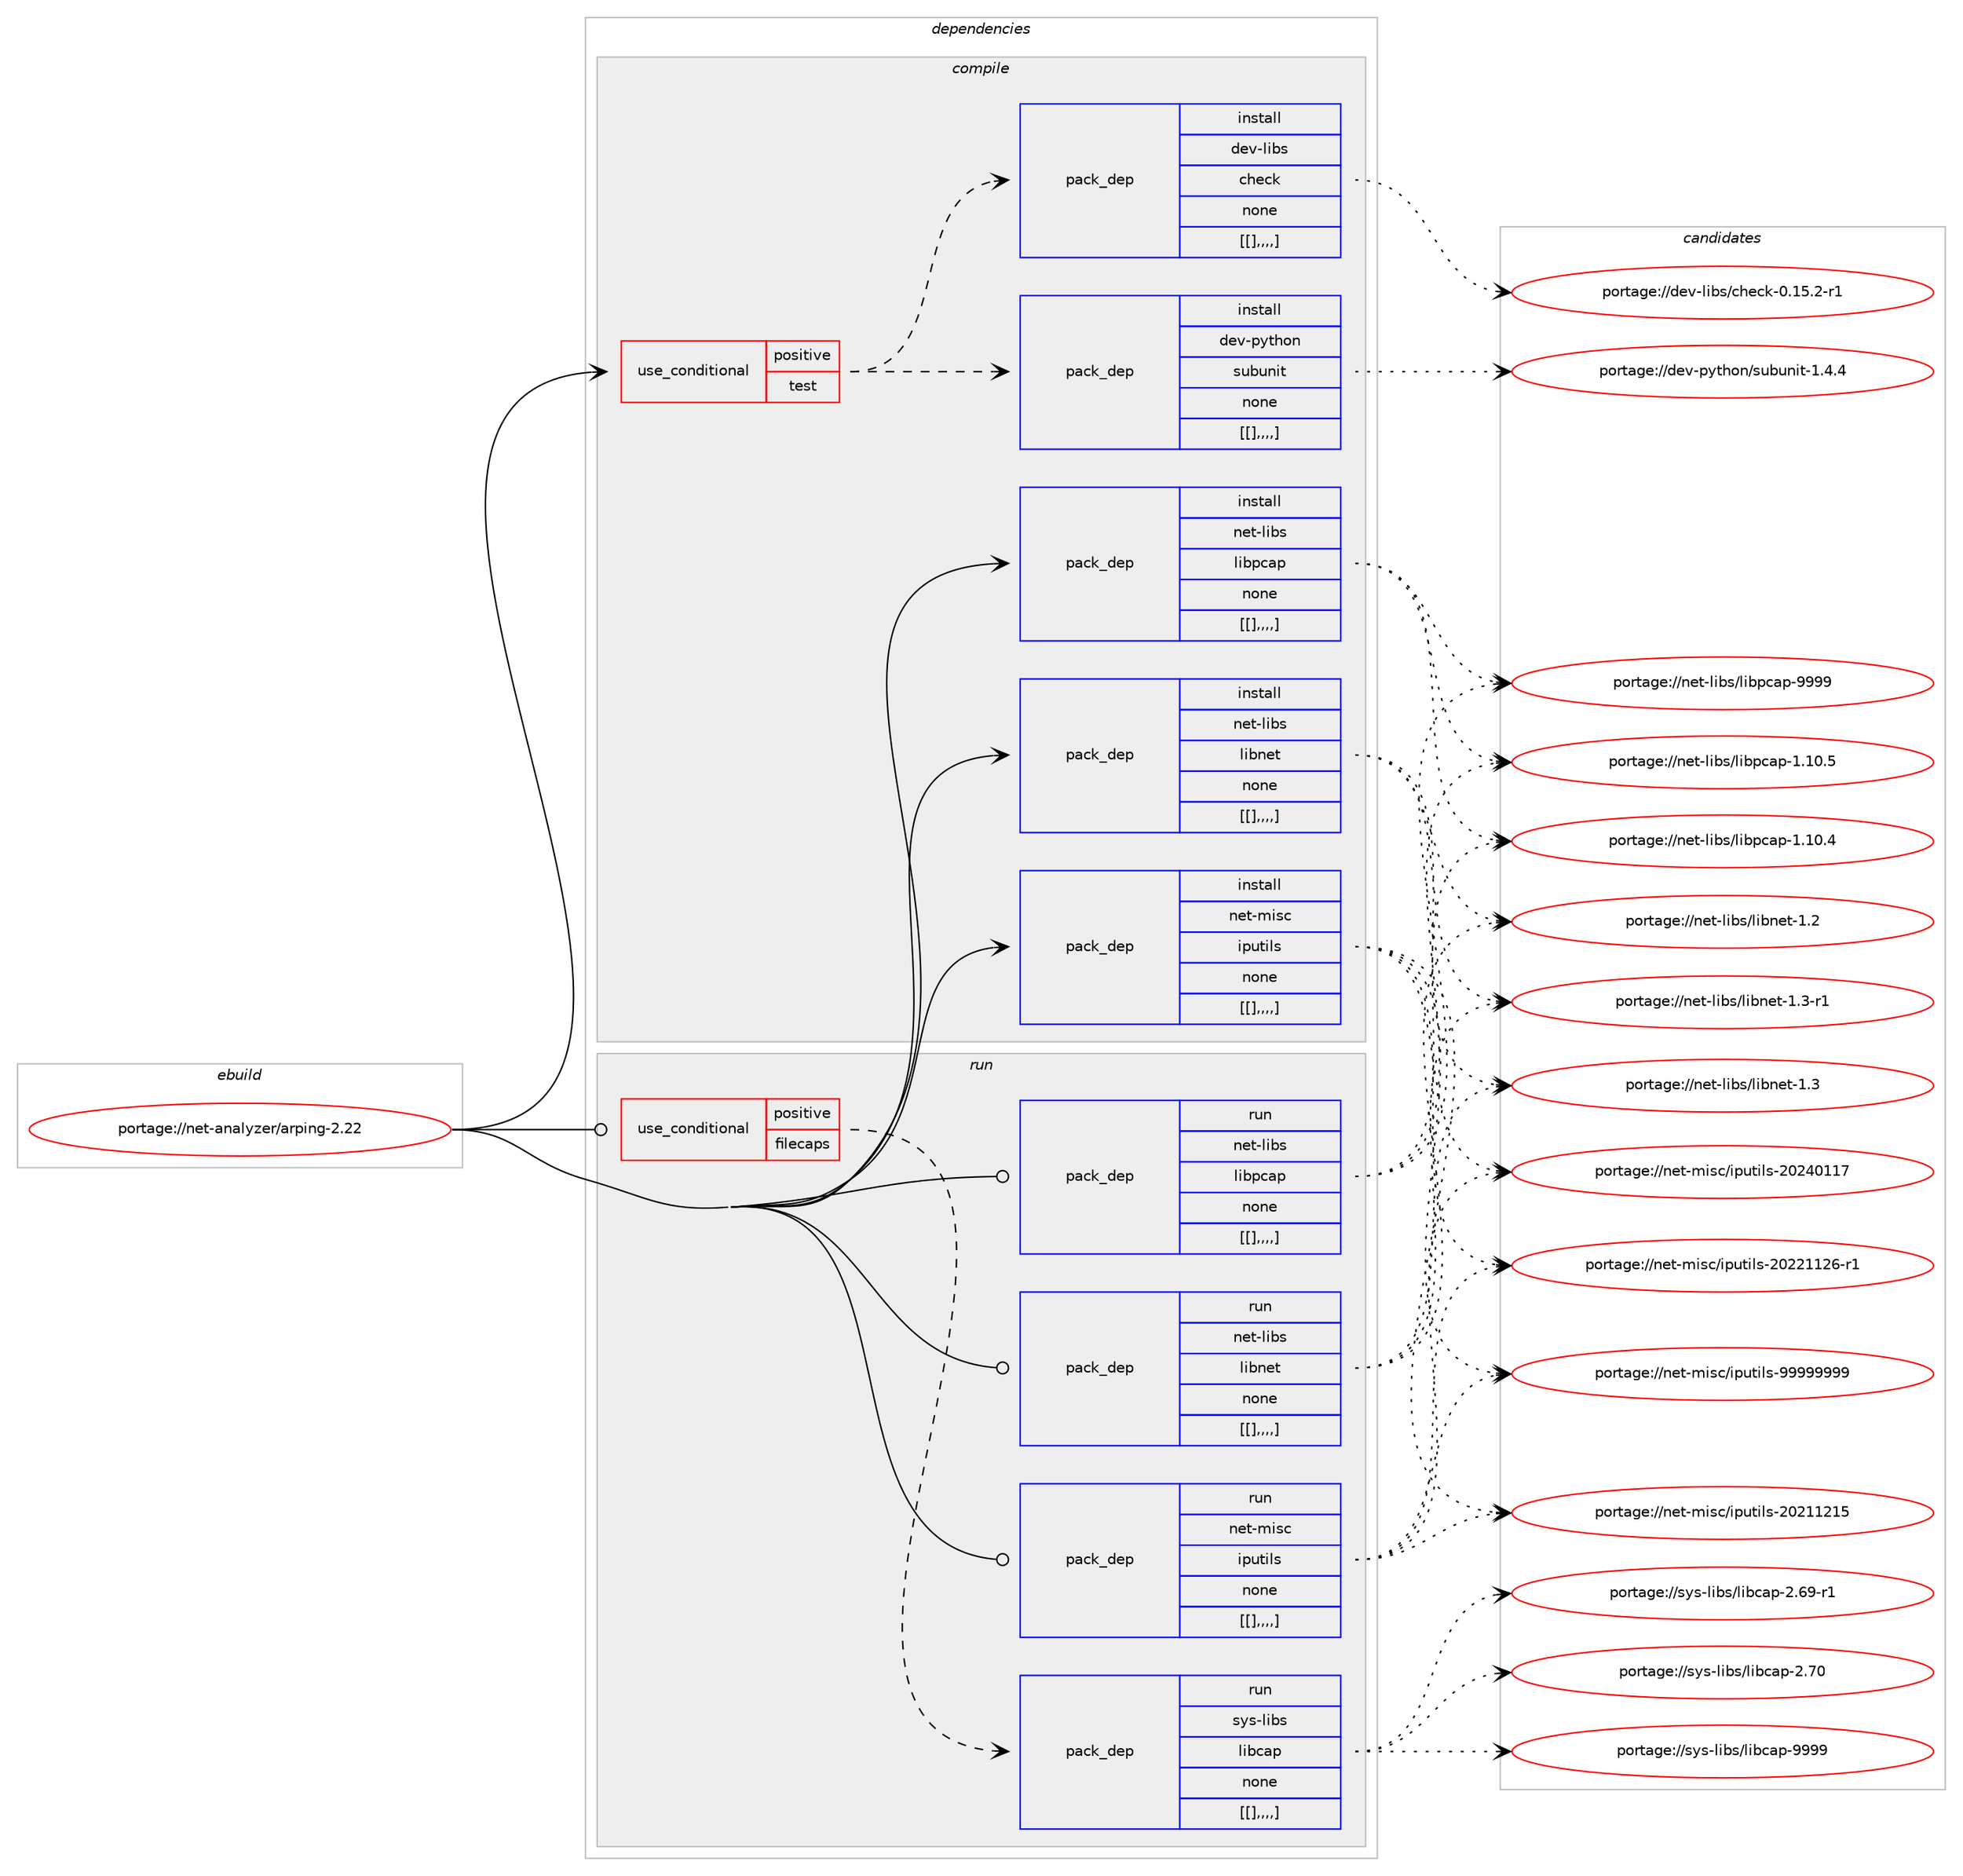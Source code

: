 digraph prolog {

# *************
# Graph options
# *************

newrank=true;
concentrate=true;
compound=true;
graph [rankdir=LR,fontname=Helvetica,fontsize=10,ranksep=1.5];#, ranksep=2.5, nodesep=0.2];
edge  [arrowhead=vee];
node  [fontname=Helvetica,fontsize=10];

# **********
# The ebuild
# **********

subgraph cluster_leftcol {
color=gray;
label=<<i>ebuild</i>>;
id [label="portage://net-analyzer/arping-2.22", color=red, width=4, href="../net-analyzer/arping-2.22.svg"];
}

# ****************
# The dependencies
# ****************

subgraph cluster_midcol {
color=gray;
label=<<i>dependencies</i>>;
subgraph cluster_compile {
fillcolor="#eeeeee";
style=filled;
label=<<i>compile</i>>;
subgraph cond91239 {
dependency354919 [label=<<TABLE BORDER="0" CELLBORDER="1" CELLSPACING="0" CELLPADDING="4"><TR><TD ROWSPAN="3" CELLPADDING="10">use_conditional</TD></TR><TR><TD>positive</TD></TR><TR><TD>test</TD></TR></TABLE>>, shape=none, color=red];
subgraph pack260974 {
dependency354920 [label=<<TABLE BORDER="0" CELLBORDER="1" CELLSPACING="0" CELLPADDING="4" WIDTH="220"><TR><TD ROWSPAN="6" CELLPADDING="30">pack_dep</TD></TR><TR><TD WIDTH="110">install</TD></TR><TR><TD>dev-libs</TD></TR><TR><TD>check</TD></TR><TR><TD>none</TD></TR><TR><TD>[[],,,,]</TD></TR></TABLE>>, shape=none, color=blue];
}
dependency354919:e -> dependency354920:w [weight=20,style="dashed",arrowhead="vee"];
subgraph pack260975 {
dependency354921 [label=<<TABLE BORDER="0" CELLBORDER="1" CELLSPACING="0" CELLPADDING="4" WIDTH="220"><TR><TD ROWSPAN="6" CELLPADDING="30">pack_dep</TD></TR><TR><TD WIDTH="110">install</TD></TR><TR><TD>dev-python</TD></TR><TR><TD>subunit</TD></TR><TR><TD>none</TD></TR><TR><TD>[[],,,,]</TD></TR></TABLE>>, shape=none, color=blue];
}
dependency354919:e -> dependency354921:w [weight=20,style="dashed",arrowhead="vee"];
}
id:e -> dependency354919:w [weight=20,style="solid",arrowhead="vee"];
subgraph pack260976 {
dependency354922 [label=<<TABLE BORDER="0" CELLBORDER="1" CELLSPACING="0" CELLPADDING="4" WIDTH="220"><TR><TD ROWSPAN="6" CELLPADDING="30">pack_dep</TD></TR><TR><TD WIDTH="110">install</TD></TR><TR><TD>net-libs</TD></TR><TR><TD>libnet</TD></TR><TR><TD>none</TD></TR><TR><TD>[[],,,,]</TD></TR></TABLE>>, shape=none, color=blue];
}
id:e -> dependency354922:w [weight=20,style="solid",arrowhead="vee"];
subgraph pack260977 {
dependency354923 [label=<<TABLE BORDER="0" CELLBORDER="1" CELLSPACING="0" CELLPADDING="4" WIDTH="220"><TR><TD ROWSPAN="6" CELLPADDING="30">pack_dep</TD></TR><TR><TD WIDTH="110">install</TD></TR><TR><TD>net-libs</TD></TR><TR><TD>libpcap</TD></TR><TR><TD>none</TD></TR><TR><TD>[[],,,,]</TD></TR></TABLE>>, shape=none, color=blue];
}
id:e -> dependency354923:w [weight=20,style="solid",arrowhead="vee"];
subgraph pack260978 {
dependency354924 [label=<<TABLE BORDER="0" CELLBORDER="1" CELLSPACING="0" CELLPADDING="4" WIDTH="220"><TR><TD ROWSPAN="6" CELLPADDING="30">pack_dep</TD></TR><TR><TD WIDTH="110">install</TD></TR><TR><TD>net-misc</TD></TR><TR><TD>iputils</TD></TR><TR><TD>none</TD></TR><TR><TD>[[],,,,]</TD></TR></TABLE>>, shape=none, color=blue];
}
id:e -> dependency354924:w [weight=20,style="solid",arrowhead="vee"];
}
subgraph cluster_compileandrun {
fillcolor="#eeeeee";
style=filled;
label=<<i>compile and run</i>>;
}
subgraph cluster_run {
fillcolor="#eeeeee";
style=filled;
label=<<i>run</i>>;
subgraph cond91240 {
dependency354925 [label=<<TABLE BORDER="0" CELLBORDER="1" CELLSPACING="0" CELLPADDING="4"><TR><TD ROWSPAN="3" CELLPADDING="10">use_conditional</TD></TR><TR><TD>positive</TD></TR><TR><TD>filecaps</TD></TR></TABLE>>, shape=none, color=red];
subgraph pack260979 {
dependency354926 [label=<<TABLE BORDER="0" CELLBORDER="1" CELLSPACING="0" CELLPADDING="4" WIDTH="220"><TR><TD ROWSPAN="6" CELLPADDING="30">pack_dep</TD></TR><TR><TD WIDTH="110">run</TD></TR><TR><TD>sys-libs</TD></TR><TR><TD>libcap</TD></TR><TR><TD>none</TD></TR><TR><TD>[[],,,,]</TD></TR></TABLE>>, shape=none, color=blue];
}
dependency354925:e -> dependency354926:w [weight=20,style="dashed",arrowhead="vee"];
}
id:e -> dependency354925:w [weight=20,style="solid",arrowhead="odot"];
subgraph pack260980 {
dependency354927 [label=<<TABLE BORDER="0" CELLBORDER="1" CELLSPACING="0" CELLPADDING="4" WIDTH="220"><TR><TD ROWSPAN="6" CELLPADDING="30">pack_dep</TD></TR><TR><TD WIDTH="110">run</TD></TR><TR><TD>net-libs</TD></TR><TR><TD>libnet</TD></TR><TR><TD>none</TD></TR><TR><TD>[[],,,,]</TD></TR></TABLE>>, shape=none, color=blue];
}
id:e -> dependency354927:w [weight=20,style="solid",arrowhead="odot"];
subgraph pack260981 {
dependency354928 [label=<<TABLE BORDER="0" CELLBORDER="1" CELLSPACING="0" CELLPADDING="4" WIDTH="220"><TR><TD ROWSPAN="6" CELLPADDING="30">pack_dep</TD></TR><TR><TD WIDTH="110">run</TD></TR><TR><TD>net-libs</TD></TR><TR><TD>libpcap</TD></TR><TR><TD>none</TD></TR><TR><TD>[[],,,,]</TD></TR></TABLE>>, shape=none, color=blue];
}
id:e -> dependency354928:w [weight=20,style="solid",arrowhead="odot"];
subgraph pack260982 {
dependency354929 [label=<<TABLE BORDER="0" CELLBORDER="1" CELLSPACING="0" CELLPADDING="4" WIDTH="220"><TR><TD ROWSPAN="6" CELLPADDING="30">pack_dep</TD></TR><TR><TD WIDTH="110">run</TD></TR><TR><TD>net-misc</TD></TR><TR><TD>iputils</TD></TR><TR><TD>none</TD></TR><TR><TD>[[],,,,]</TD></TR></TABLE>>, shape=none, color=blue];
}
id:e -> dependency354929:w [weight=20,style="solid",arrowhead="odot"];
}
}

# **************
# The candidates
# **************

subgraph cluster_choices {
rank=same;
color=gray;
label=<<i>candidates</i>>;

subgraph choice260974 {
color=black;
nodesep=1;
choice1001011184510810598115479910410199107454846495346504511449 [label="portage://dev-libs/check-0.15.2-r1", color=red, width=4,href="../dev-libs/check-0.15.2-r1.svg"];
dependency354920:e -> choice1001011184510810598115479910410199107454846495346504511449:w [style=dotted,weight="100"];
}
subgraph choice260975 {
color=black;
nodesep=1;
choice100101118451121211161041111104711511798117110105116454946524652 [label="portage://dev-python/subunit-1.4.4", color=red, width=4,href="../dev-python/subunit-1.4.4.svg"];
dependency354921:e -> choice100101118451121211161041111104711511798117110105116454946524652:w [style=dotted,weight="100"];
}
subgraph choice260976 {
color=black;
nodesep=1;
choice11010111645108105981154710810598110101116454946514511449 [label="portage://net-libs/libnet-1.3-r1", color=red, width=4,href="../net-libs/libnet-1.3-r1.svg"];
choice1101011164510810598115471081059811010111645494651 [label="portage://net-libs/libnet-1.3", color=red, width=4,href="../net-libs/libnet-1.3.svg"];
choice1101011164510810598115471081059811010111645494650 [label="portage://net-libs/libnet-1.2", color=red, width=4,href="../net-libs/libnet-1.2.svg"];
dependency354922:e -> choice11010111645108105981154710810598110101116454946514511449:w [style=dotted,weight="100"];
dependency354922:e -> choice1101011164510810598115471081059811010111645494651:w [style=dotted,weight="100"];
dependency354922:e -> choice1101011164510810598115471081059811010111645494650:w [style=dotted,weight="100"];
}
subgraph choice260977 {
color=black;
nodesep=1;
choice1101011164510810598115471081059811299971124557575757 [label="portage://net-libs/libpcap-9999", color=red, width=4,href="../net-libs/libpcap-9999.svg"];
choice11010111645108105981154710810598112999711245494649484653 [label="portage://net-libs/libpcap-1.10.5", color=red, width=4,href="../net-libs/libpcap-1.10.5.svg"];
choice11010111645108105981154710810598112999711245494649484652 [label="portage://net-libs/libpcap-1.10.4", color=red, width=4,href="../net-libs/libpcap-1.10.4.svg"];
dependency354923:e -> choice1101011164510810598115471081059811299971124557575757:w [style=dotted,weight="100"];
dependency354923:e -> choice11010111645108105981154710810598112999711245494649484653:w [style=dotted,weight="100"];
dependency354923:e -> choice11010111645108105981154710810598112999711245494649484652:w [style=dotted,weight="100"];
}
subgraph choice260978 {
color=black;
nodesep=1;
choice110101116451091051159947105112117116105108115455757575757575757 [label="portage://net-misc/iputils-99999999", color=red, width=4,href="../net-misc/iputils-99999999.svg"];
choice110101116451091051159947105112117116105108115455048505248494955 [label="portage://net-misc/iputils-20240117", color=red, width=4,href="../net-misc/iputils-20240117.svg"];
choice1101011164510910511599471051121171161051081154550485050494950544511449 [label="portage://net-misc/iputils-20221126-r1", color=red, width=4,href="../net-misc/iputils-20221126-r1.svg"];
choice110101116451091051159947105112117116105108115455048504949504953 [label="portage://net-misc/iputils-20211215", color=red, width=4,href="../net-misc/iputils-20211215.svg"];
dependency354924:e -> choice110101116451091051159947105112117116105108115455757575757575757:w [style=dotted,weight="100"];
dependency354924:e -> choice110101116451091051159947105112117116105108115455048505248494955:w [style=dotted,weight="100"];
dependency354924:e -> choice1101011164510910511599471051121171161051081154550485050494950544511449:w [style=dotted,weight="100"];
dependency354924:e -> choice110101116451091051159947105112117116105108115455048504949504953:w [style=dotted,weight="100"];
}
subgraph choice260979 {
color=black;
nodesep=1;
choice1151211154510810598115471081059899971124557575757 [label="portage://sys-libs/libcap-9999", color=red, width=4,href="../sys-libs/libcap-9999.svg"];
choice1151211154510810598115471081059899971124550465548 [label="portage://sys-libs/libcap-2.70", color=red, width=4,href="../sys-libs/libcap-2.70.svg"];
choice11512111545108105981154710810598999711245504654574511449 [label="portage://sys-libs/libcap-2.69-r1", color=red, width=4,href="../sys-libs/libcap-2.69-r1.svg"];
dependency354926:e -> choice1151211154510810598115471081059899971124557575757:w [style=dotted,weight="100"];
dependency354926:e -> choice1151211154510810598115471081059899971124550465548:w [style=dotted,weight="100"];
dependency354926:e -> choice11512111545108105981154710810598999711245504654574511449:w [style=dotted,weight="100"];
}
subgraph choice260980 {
color=black;
nodesep=1;
choice11010111645108105981154710810598110101116454946514511449 [label="portage://net-libs/libnet-1.3-r1", color=red, width=4,href="../net-libs/libnet-1.3-r1.svg"];
choice1101011164510810598115471081059811010111645494651 [label="portage://net-libs/libnet-1.3", color=red, width=4,href="../net-libs/libnet-1.3.svg"];
choice1101011164510810598115471081059811010111645494650 [label="portage://net-libs/libnet-1.2", color=red, width=4,href="../net-libs/libnet-1.2.svg"];
dependency354927:e -> choice11010111645108105981154710810598110101116454946514511449:w [style=dotted,weight="100"];
dependency354927:e -> choice1101011164510810598115471081059811010111645494651:w [style=dotted,weight="100"];
dependency354927:e -> choice1101011164510810598115471081059811010111645494650:w [style=dotted,weight="100"];
}
subgraph choice260981 {
color=black;
nodesep=1;
choice1101011164510810598115471081059811299971124557575757 [label="portage://net-libs/libpcap-9999", color=red, width=4,href="../net-libs/libpcap-9999.svg"];
choice11010111645108105981154710810598112999711245494649484653 [label="portage://net-libs/libpcap-1.10.5", color=red, width=4,href="../net-libs/libpcap-1.10.5.svg"];
choice11010111645108105981154710810598112999711245494649484652 [label="portage://net-libs/libpcap-1.10.4", color=red, width=4,href="../net-libs/libpcap-1.10.4.svg"];
dependency354928:e -> choice1101011164510810598115471081059811299971124557575757:w [style=dotted,weight="100"];
dependency354928:e -> choice11010111645108105981154710810598112999711245494649484653:w [style=dotted,weight="100"];
dependency354928:e -> choice11010111645108105981154710810598112999711245494649484652:w [style=dotted,weight="100"];
}
subgraph choice260982 {
color=black;
nodesep=1;
choice110101116451091051159947105112117116105108115455757575757575757 [label="portage://net-misc/iputils-99999999", color=red, width=4,href="../net-misc/iputils-99999999.svg"];
choice110101116451091051159947105112117116105108115455048505248494955 [label="portage://net-misc/iputils-20240117", color=red, width=4,href="../net-misc/iputils-20240117.svg"];
choice1101011164510910511599471051121171161051081154550485050494950544511449 [label="portage://net-misc/iputils-20221126-r1", color=red, width=4,href="../net-misc/iputils-20221126-r1.svg"];
choice110101116451091051159947105112117116105108115455048504949504953 [label="portage://net-misc/iputils-20211215", color=red, width=4,href="../net-misc/iputils-20211215.svg"];
dependency354929:e -> choice110101116451091051159947105112117116105108115455757575757575757:w [style=dotted,weight="100"];
dependency354929:e -> choice110101116451091051159947105112117116105108115455048505248494955:w [style=dotted,weight="100"];
dependency354929:e -> choice1101011164510910511599471051121171161051081154550485050494950544511449:w [style=dotted,weight="100"];
dependency354929:e -> choice110101116451091051159947105112117116105108115455048504949504953:w [style=dotted,weight="100"];
}
}

}
